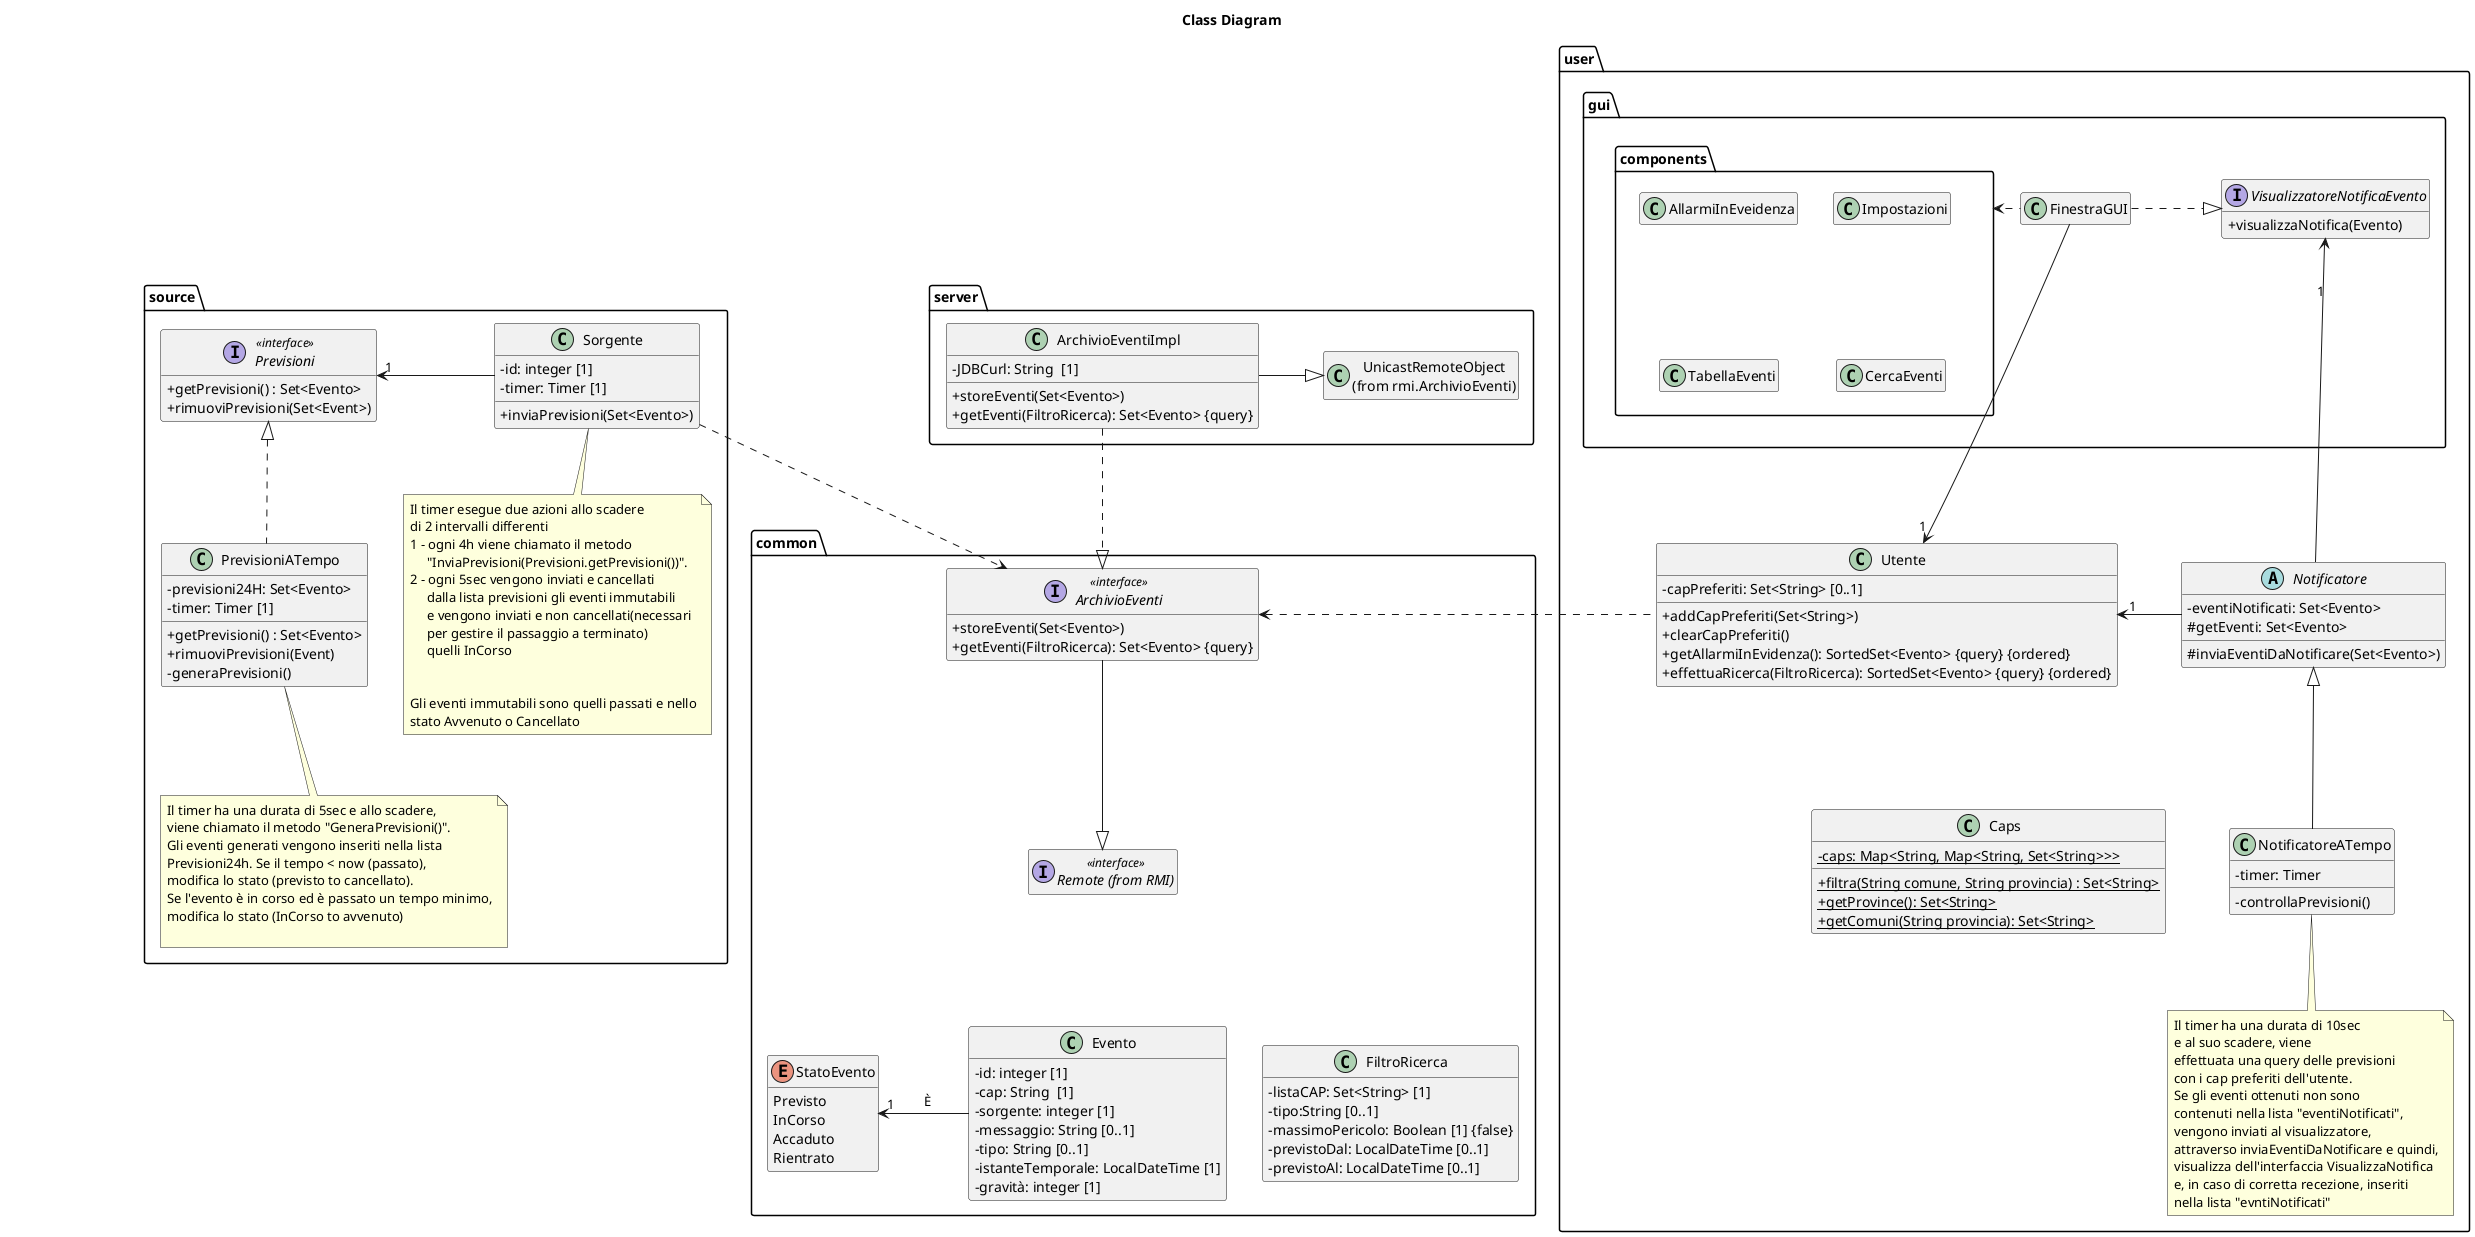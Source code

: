 @startuml
title Class Diagram
package source {
    interface Previsioni<<interface>> {
        + getPrevisioni() : Set<Evento>
        + rimuoviPrevisioni(Set<Event>)
    }

    class PrevisioniATempo {
        - previsioni24H: Set<Evento>
        - timer: Timer [1]
        + getPrevisioni() : Set<Evento>
        + rimuoviPrevisioni(Event)
        - generaPrevisioni()
    }

    class Sorgente {
        - id: integer [1]
        - timer: Timer [1]
        + inviaPrevisioni(Set<Evento>)
    }
    note bottom of Sorgente: Il timer esegue due azioni allo scadere\ndi 2 intervalli differenti\n1 - ogni 4h viene chiamato il metodo\n     "InviaPrevisioni(Previsioni.getPrevisioni())".\n2 - ogni 5sec vengono inviati e cancellati\n     dalla lista previsioni gli eventi immutabili\n     e vengono inviati e non cancellati(necessari\n     per gestire il passaggio a terminato)\n     quelli InCorso\n\n\nGli eventi immutabili sono quelli passati e nello\nstato Avvenuto o Cancellato
    note bottom of PrevisioniATempo: Il timer ha una durata di 5sec e allo scadere,\nviene chiamato il metodo "GeneraPrevisioni()".\nGli eventi generati vengono inseriti nella lista\nPrevisioni24h. Se il tempo < now (passato),\nmodifica lo stato (previsto to cancellato).\nSe l'evento è in corso ed è passato un tempo minimo,\nmodifica lo stato (InCorso to avvenuto)\n

    Previsioni "1" <- Sorgente : \t\t\t
    Previsioni <|.. PrevisioniATempo
}

package server{
    class ArchivioEventiImpl {
        - JDBCurl: String  [1]
        + storeEventi(Set<Evento>)
        + getEventi(FiltroRicerca): Set<Evento> {query}
    }

    class "UnicastRemoteObject\n(from rmi.ArchivioEventi)" as UnicastRemoteObject

    ArchivioEventiImpl -|> UnicastRemoteObject :\t
}

package user {
    class Utente {
        - capPreferiti: Set<String> [0..1]
        + addCapPreferiti(Set<String>)
        + clearCapPreferiti()
        + getAllarmiInEvidenza(): SortedSet<Evento> {query} {ordered}
        + effettuaRicerca(FiltroRicerca): SortedSet<Evento> {query} {ordered}
    }

    abstract Notificatore {
        - eventiNotificati: Set<Evento>
        # getEventi: Set<Evento>
        # inviaEventiDaNotificare(Set<Evento>)
    }

    class NotificatoreATempo {
        - timer: Timer
        - controllaPrevisioni()
    }
    note bottom of NotificatoreATempo: Il timer ha una durata di 10sec\ne al suo scadere, viene\neffettuata una query delle previsioni\ncon i cap preferiti dell'utente.\nSe gli eventi ottenuti non sono\ncontenuti nella lista "eventiNotificati",\nvengono inviati al visualizzatore,\nattraverso inviaEventiDaNotificare e quindi,\nvisualizza dell'interfaccia VisualizzaNotifica\ne, in caso di corretta recezione, inseriti\nnella lista "evntiNotificati"

    class Caps {
        - {static} caps: Map<String, Map<String, Set<String>>>
        + {static} filtra(String comune, String provincia) : Set<String>
        + {static} getProvince(): Set<String>
        + {static} getComuni(String provincia): Set<String>
    }

    Utente " 1" <- Notificatore :\t
    Notificatore <|-- NotificatoreATempo

    package gui {
        package components  {
            class TabellaEventi
            class Impostazioni
            class CercaEventi
            class AllarmiInEveidenza
        }

        class FinestraGUI

        interface VisualizzatoreNotificaEvento {
            + visualizzaNotifica(Evento)
        }

        components <. FinestraGUI 
        FinestraGUI .|> VisualizzatoreNotificaEvento: \t\t
    }

    VisualizzatoreNotificaEvento "\n\n1" <-- Notificatore
    FinestraGUI --> "\n\n\n1" Utente
}

package common {
    interface ArchivioEventi<<interface>> {
        + storeEventi(Set<Evento>)
        + getEventi(FiltroRicerca): Set<Evento> {query}
    }

    interface "Remote (from RMI)" as Remote <<interface>>
    ArchivioEventi --|> Remote

    enum StatoEvento {
        Previsto
        InCorso
        Accaduto
        Rientrato
    }

    class Evento {
        - id: integer [1]
        - cap: String  [1]
        - sorgente: integer [1]
        - messaggio: String [0..1]
        - tipo: String [0..1]
        - istanteTemporale: LocalDateTime [1]
        - gravità: integer [1]
    }

    StatoEvento "1" <- Evento: \tÈ\t

    class FiltroRicerca {
        - listaCAP: Set<String> [1]
        - tipo:String [0..1]
        - massimoPericolo: Boolean [1] {false}
        - previstoDal: LocalDateTime [0..1]
        - previstoAl: LocalDateTime [0..1]
    }
}

Sorgente .> ArchivioEventi
ArchivioEventiImpl ..|> ArchivioEventi
ArchivioEventi <. Utente

'Layout only
hide empty members
skinparam classAttributeIconSize 0
Sorgente -[hidden]--- StatoEvento
Notificatore .[hidden].> FiltroRicerca
Caps -[hidden]> NotificatoreATempo: \t
Remote -[hidden]-> FiltroRicerca
Remote -[hidden]-> Evento
CercaEventi -[hidden]-> Utente
Impostazioni -[hidden]-> CercaEventi
AllarmiInEveidenza -[hidden]-> TabellaEventi
@enduml